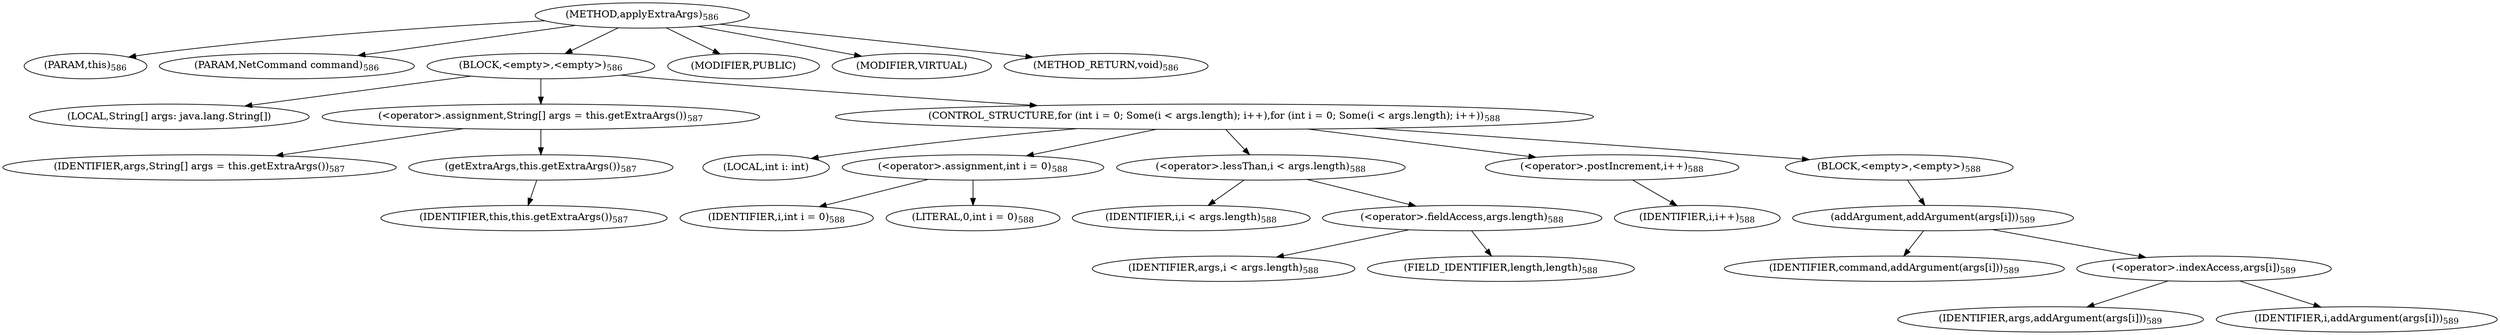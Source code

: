 digraph "applyExtraArgs" {  
"919" [label = <(METHOD,applyExtraArgs)<SUB>586</SUB>> ]
"70" [label = <(PARAM,this)<SUB>586</SUB>> ]
"920" [label = <(PARAM,NetCommand command)<SUB>586</SUB>> ]
"921" [label = <(BLOCK,&lt;empty&gt;,&lt;empty&gt;)<SUB>586</SUB>> ]
"922" [label = <(LOCAL,String[] args: java.lang.String[])> ]
"923" [label = <(&lt;operator&gt;.assignment,String[] args = this.getExtraArgs())<SUB>587</SUB>> ]
"924" [label = <(IDENTIFIER,args,String[] args = this.getExtraArgs())<SUB>587</SUB>> ]
"925" [label = <(getExtraArgs,this.getExtraArgs())<SUB>587</SUB>> ]
"69" [label = <(IDENTIFIER,this,this.getExtraArgs())<SUB>587</SUB>> ]
"926" [label = <(CONTROL_STRUCTURE,for (int i = 0; Some(i &lt; args.length); i++),for (int i = 0; Some(i &lt; args.length); i++))<SUB>588</SUB>> ]
"927" [label = <(LOCAL,int i: int)> ]
"928" [label = <(&lt;operator&gt;.assignment,int i = 0)<SUB>588</SUB>> ]
"929" [label = <(IDENTIFIER,i,int i = 0)<SUB>588</SUB>> ]
"930" [label = <(LITERAL,0,int i = 0)<SUB>588</SUB>> ]
"931" [label = <(&lt;operator&gt;.lessThan,i &lt; args.length)<SUB>588</SUB>> ]
"932" [label = <(IDENTIFIER,i,i &lt; args.length)<SUB>588</SUB>> ]
"933" [label = <(&lt;operator&gt;.fieldAccess,args.length)<SUB>588</SUB>> ]
"934" [label = <(IDENTIFIER,args,i &lt; args.length)<SUB>588</SUB>> ]
"935" [label = <(FIELD_IDENTIFIER,length,length)<SUB>588</SUB>> ]
"936" [label = <(&lt;operator&gt;.postIncrement,i++)<SUB>588</SUB>> ]
"937" [label = <(IDENTIFIER,i,i++)<SUB>588</SUB>> ]
"938" [label = <(BLOCK,&lt;empty&gt;,&lt;empty&gt;)<SUB>588</SUB>> ]
"939" [label = <(addArgument,addArgument(args[i]))<SUB>589</SUB>> ]
"940" [label = <(IDENTIFIER,command,addArgument(args[i]))<SUB>589</SUB>> ]
"941" [label = <(&lt;operator&gt;.indexAccess,args[i])<SUB>589</SUB>> ]
"942" [label = <(IDENTIFIER,args,addArgument(args[i]))<SUB>589</SUB>> ]
"943" [label = <(IDENTIFIER,i,addArgument(args[i]))<SUB>589</SUB>> ]
"944" [label = <(MODIFIER,PUBLIC)> ]
"945" [label = <(MODIFIER,VIRTUAL)> ]
"946" [label = <(METHOD_RETURN,void)<SUB>586</SUB>> ]
  "919" -> "70" 
  "919" -> "920" 
  "919" -> "921" 
  "919" -> "944" 
  "919" -> "945" 
  "919" -> "946" 
  "921" -> "922" 
  "921" -> "923" 
  "921" -> "926" 
  "923" -> "924" 
  "923" -> "925" 
  "925" -> "69" 
  "926" -> "927" 
  "926" -> "928" 
  "926" -> "931" 
  "926" -> "936" 
  "926" -> "938" 
  "928" -> "929" 
  "928" -> "930" 
  "931" -> "932" 
  "931" -> "933" 
  "933" -> "934" 
  "933" -> "935" 
  "936" -> "937" 
  "938" -> "939" 
  "939" -> "940" 
  "939" -> "941" 
  "941" -> "942" 
  "941" -> "943" 
}
